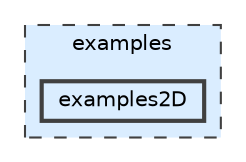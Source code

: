 digraph "examples/examples2D"
{
 // LATEX_PDF_SIZE
  bgcolor="transparent";
  edge [fontname=Helvetica,fontsize=10,labelfontname=Helvetica,labelfontsize=10];
  node [fontname=Helvetica,fontsize=10,shape=box,height=0.2,width=0.4];
  compound=true
  subgraph clusterdir_d28a4824dc47e487b107a5db32ef43c4 {
    graph [ bgcolor="#daedff", pencolor="grey25", label="examples", fontname=Helvetica,fontsize=10 style="filled,dashed", URL="dir_d28a4824dc47e487b107a5db32ef43c4.html",tooltip=""]
  dir_3311dca86b99cb7b97cb3e6cdcb13e38 [label="examples2D", fillcolor="#daedff", color="grey25", style="filled,bold", URL="dir_3311dca86b99cb7b97cb3e6cdcb13e38.html",tooltip=""];
  }
}
